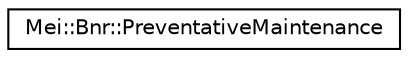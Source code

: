 digraph "Graphical Class Hierarchy"
{
  edge [fontname="Helvetica",fontsize="10",labelfontname="Helvetica",labelfontsize="10"];
  node [fontname="Helvetica",fontsize="10",shape=record];
  rankdir="LR";
  Node1 [label="Mei::Bnr::PreventativeMaintenance",height=0.2,width=0.4,color="black", fillcolor="white", style="filled",URL="$a00137.html",tooltip="Class that represents BNR Preventative Maintenance. "];
}
